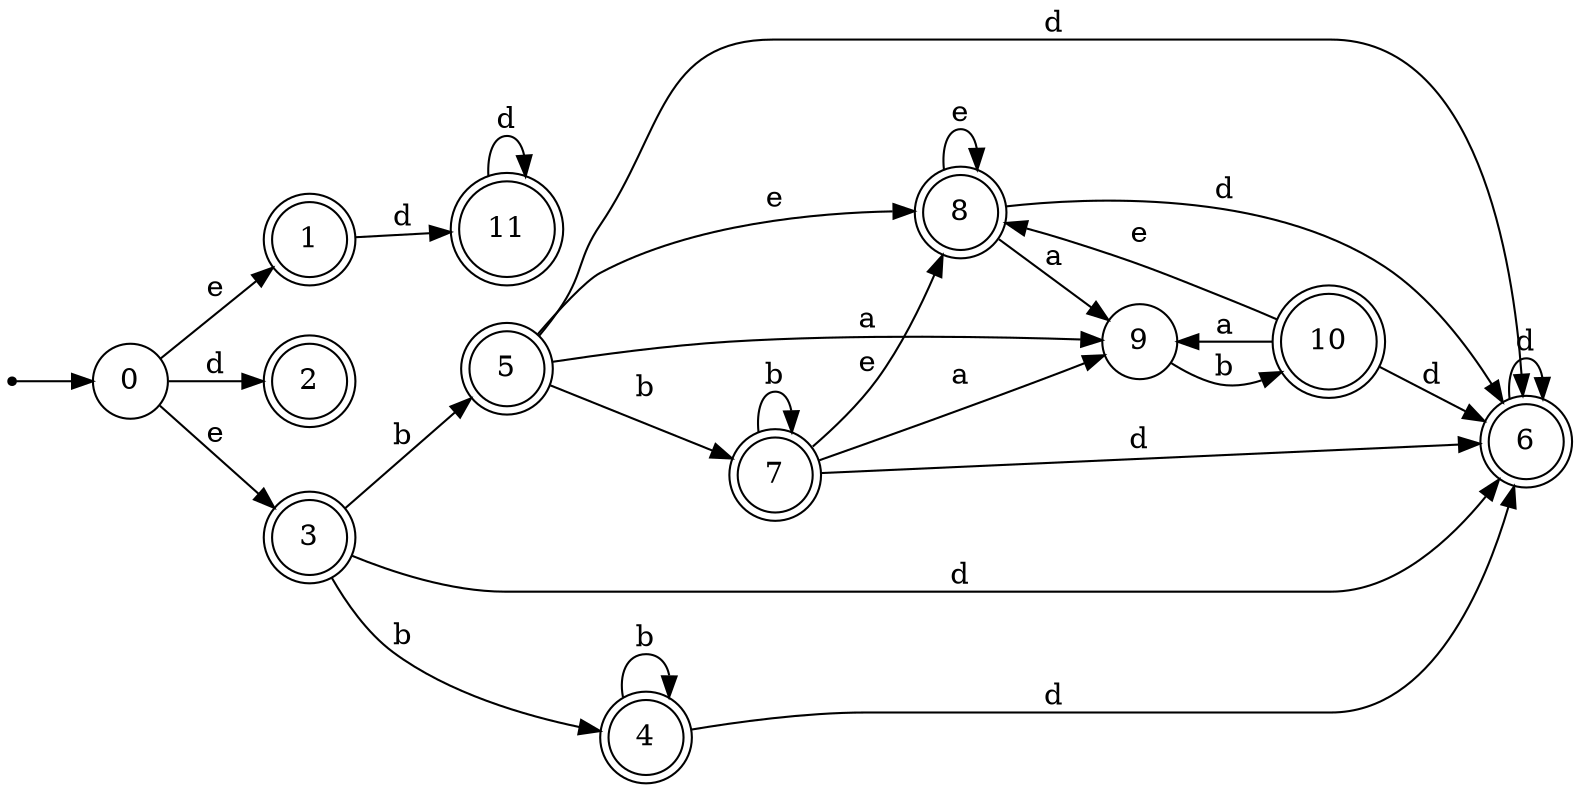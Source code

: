 digraph finite_state_machine {
rankdir=LR;
size="20,20";
node [shape = point]; "dummy0"
node [shape = circle]; "0";
"dummy0" -> "0";
node [shape = doublecircle]; "1";node [shape = doublecircle]; "2";node [shape = doublecircle]; "3";node [shape = doublecircle]; "4";node [shape = doublecircle]; "5";node [shape = doublecircle]; "6";node [shape = doublecircle]; "7";node [shape = doublecircle]; "8";node [shape = circle]; "9";
node [shape = doublecircle]; "10";node [shape = doublecircle]; "11";"0" -> "1" [label = "e"];
 "0" -> "3" [label = "e"];
 "0" -> "2" [label = "d"];
 "3" -> "4" [label = "b"];
 "3" -> "5" [label = "b"];
 "3" -> "6" [label = "d"];
 "6" -> "6" [label = "d"];
 "5" -> "7" [label = "b"];
 "5" -> "8" [label = "e"];
 "5" -> "9" [label = "a"];
 "5" -> "6" [label = "d"];
 "9" -> "10" [label = "b"];
 "10" -> "9" [label = "a"];
 "10" -> "8" [label = "e"];
 "10" -> "6" [label = "d"];
 "8" -> "8" [label = "e"];
 "8" -> "9" [label = "a"];
 "8" -> "6" [label = "d"];
 "7" -> "7" [label = "b"];
 "7" -> "8" [label = "e"];
 "7" -> "9" [label = "a"];
 "7" -> "6" [label = "d"];
 "4" -> "4" [label = "b"];
 "4" -> "6" [label = "d"];
 "1" -> "11" [label = "d"];
 "11" -> "11" [label = "d"];
 }
